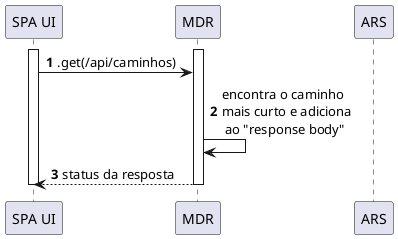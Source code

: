 @startuml
autonumber
'hide footbox

participant "SPA UI" as ui
participant "MDR" as mdr
participant "ARS" as ars

activate ui
activate mdr
ui->mdr: .get(/api/caminhos)
mdr->mdr: encontra o caminho \nmais curto e adiciona\n ao "response body"
mdr-->ui: status da resposta
deactivate ui
deactivate mdr
@enduml
